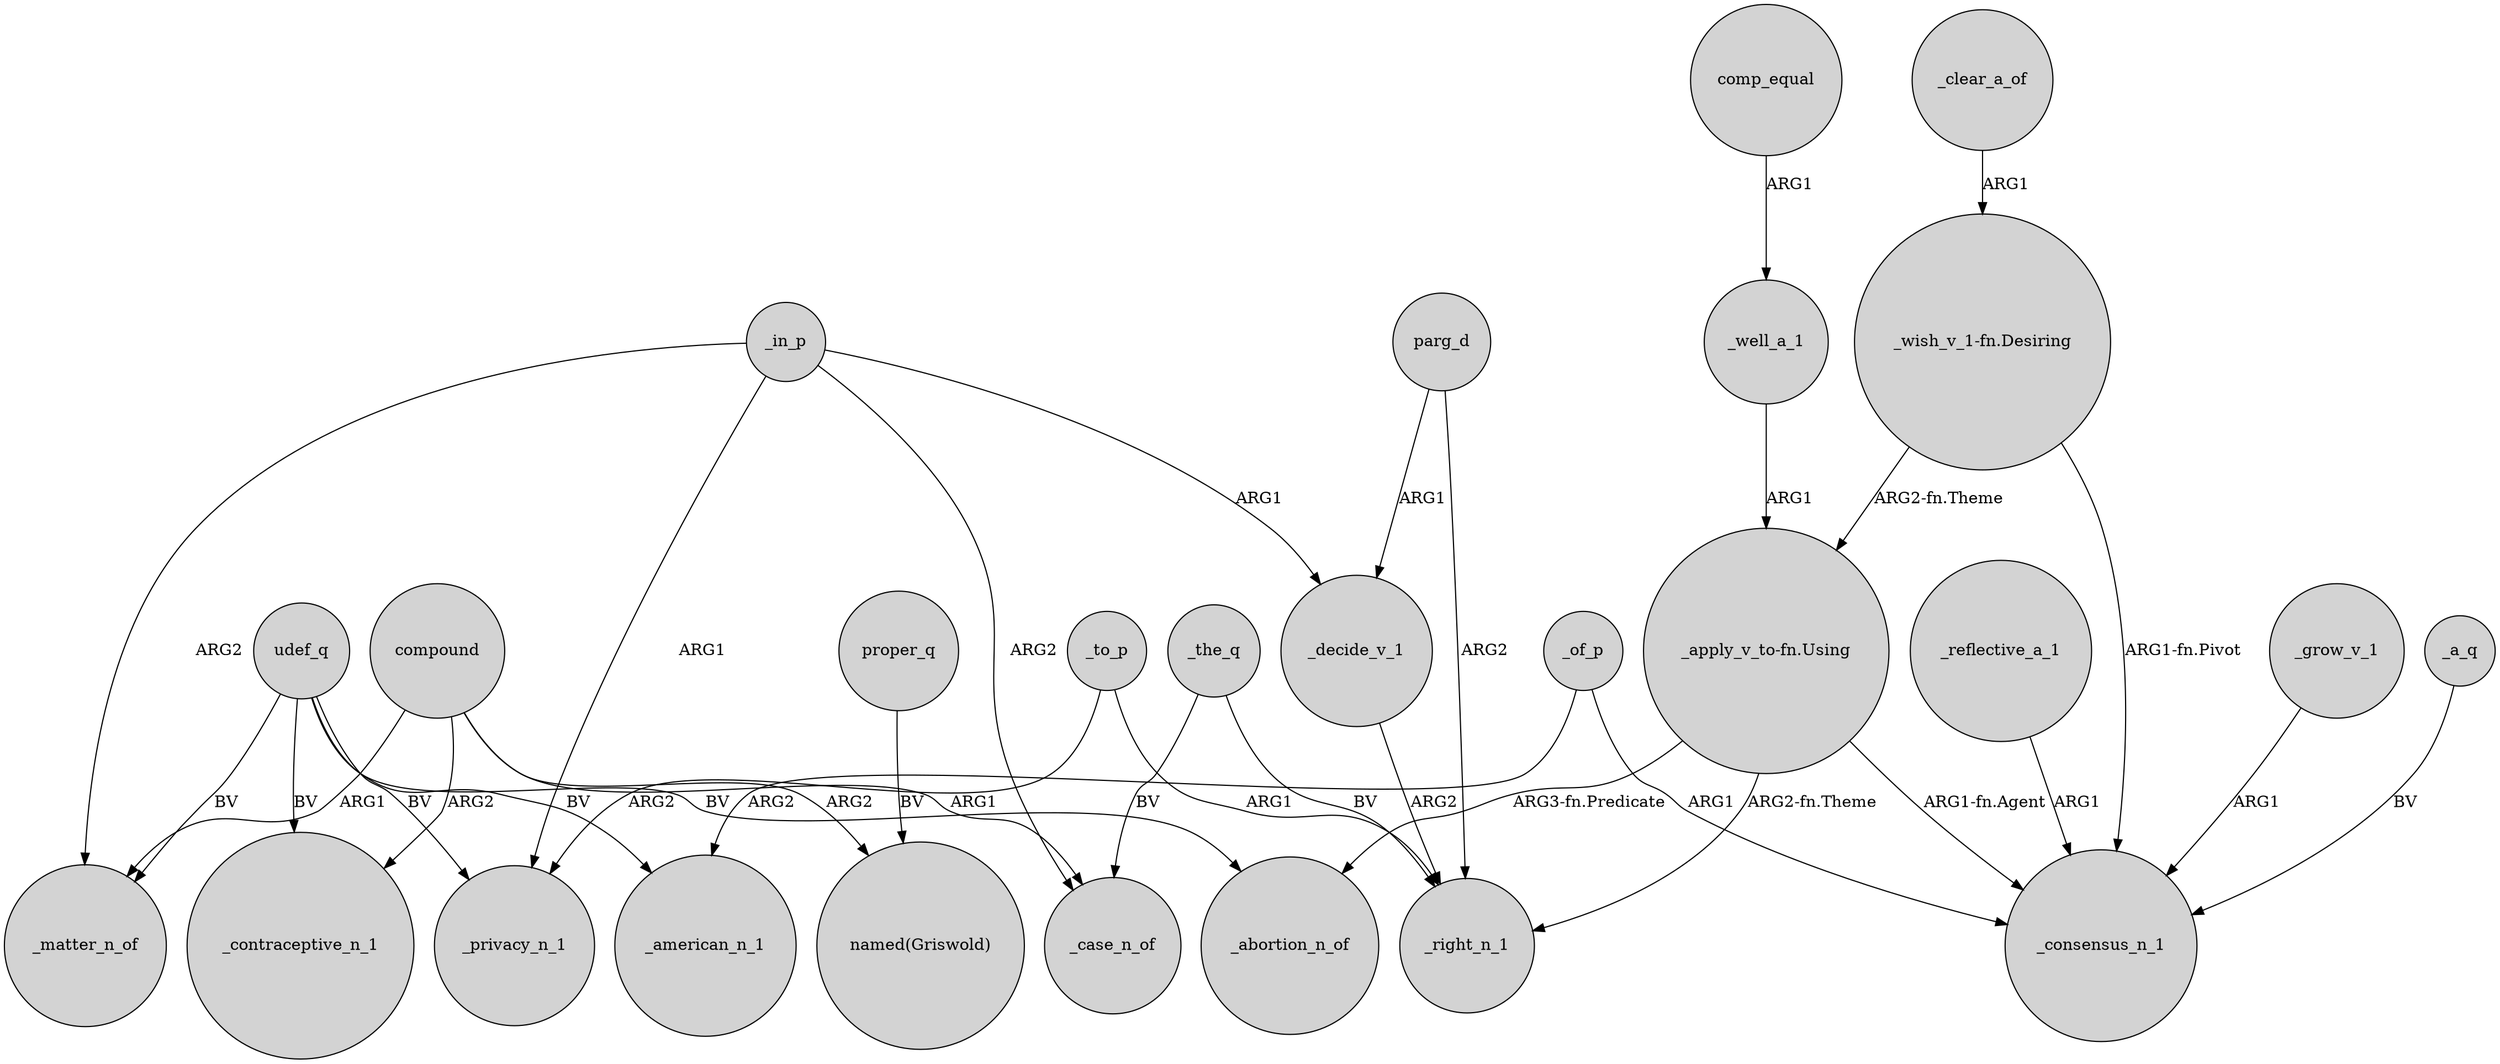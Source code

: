 digraph {
	node [shape=circle style=filled]
	compound -> _matter_n_of [label=ARG1]
	compound -> _contraceptive_n_1 [label=ARG2]
	_well_a_1 -> "_apply_v_to-fn.Using" [label=ARG1]
	"_apply_v_to-fn.Using" -> _consensus_n_1 [label="ARG1-fn.Agent"]
	_the_q -> _case_n_of [label=BV]
	"_wish_v_1-fn.Desiring" -> _consensus_n_1 [label="ARG1-fn.Pivot"]
	_of_p -> _consensus_n_1 [label=ARG1]
	_a_q -> _consensus_n_1 [label=BV]
	"_apply_v_to-fn.Using" -> _abortion_n_of [label="ARG3-fn.Predicate"]
	_to_p -> _privacy_n_1 [label=ARG2]
	proper_q -> "named(Griswold)" [label=BV]
	_clear_a_of -> "_wish_v_1-fn.Desiring" [label=ARG1]
	comp_equal -> _well_a_1 [label=ARG1]
	udef_q -> _matter_n_of [label=BV]
	_reflective_a_1 -> _consensus_n_1 [label=ARG1]
	compound -> _case_n_of [label=ARG1]
	_in_p -> _matter_n_of [label=ARG2]
	_in_p -> _privacy_n_1 [label=ARG1]
	_grow_v_1 -> _consensus_n_1 [label=ARG1]
	_in_p -> _decide_v_1 [label=ARG1]
	udef_q -> _american_n_1 [label=BV]
	_in_p -> _case_n_of [label=ARG2]
	parg_d -> _right_n_1 [label=ARG2]
	_the_q -> _right_n_1 [label=BV]
	_to_p -> _right_n_1 [label=ARG1]
	udef_q -> _abortion_n_of [label=BV]
	udef_q -> _privacy_n_1 [label=BV]
	_of_p -> _american_n_1 [label=ARG2]
	parg_d -> _decide_v_1 [label=ARG1]
	"_wish_v_1-fn.Desiring" -> "_apply_v_to-fn.Using" [label="ARG2-fn.Theme"]
	udef_q -> _contraceptive_n_1 [label=BV]
	_decide_v_1 -> _right_n_1 [label=ARG2]
	"_apply_v_to-fn.Using" -> _right_n_1 [label="ARG2-fn.Theme"]
	compound -> "named(Griswold)" [label=ARG2]
}
